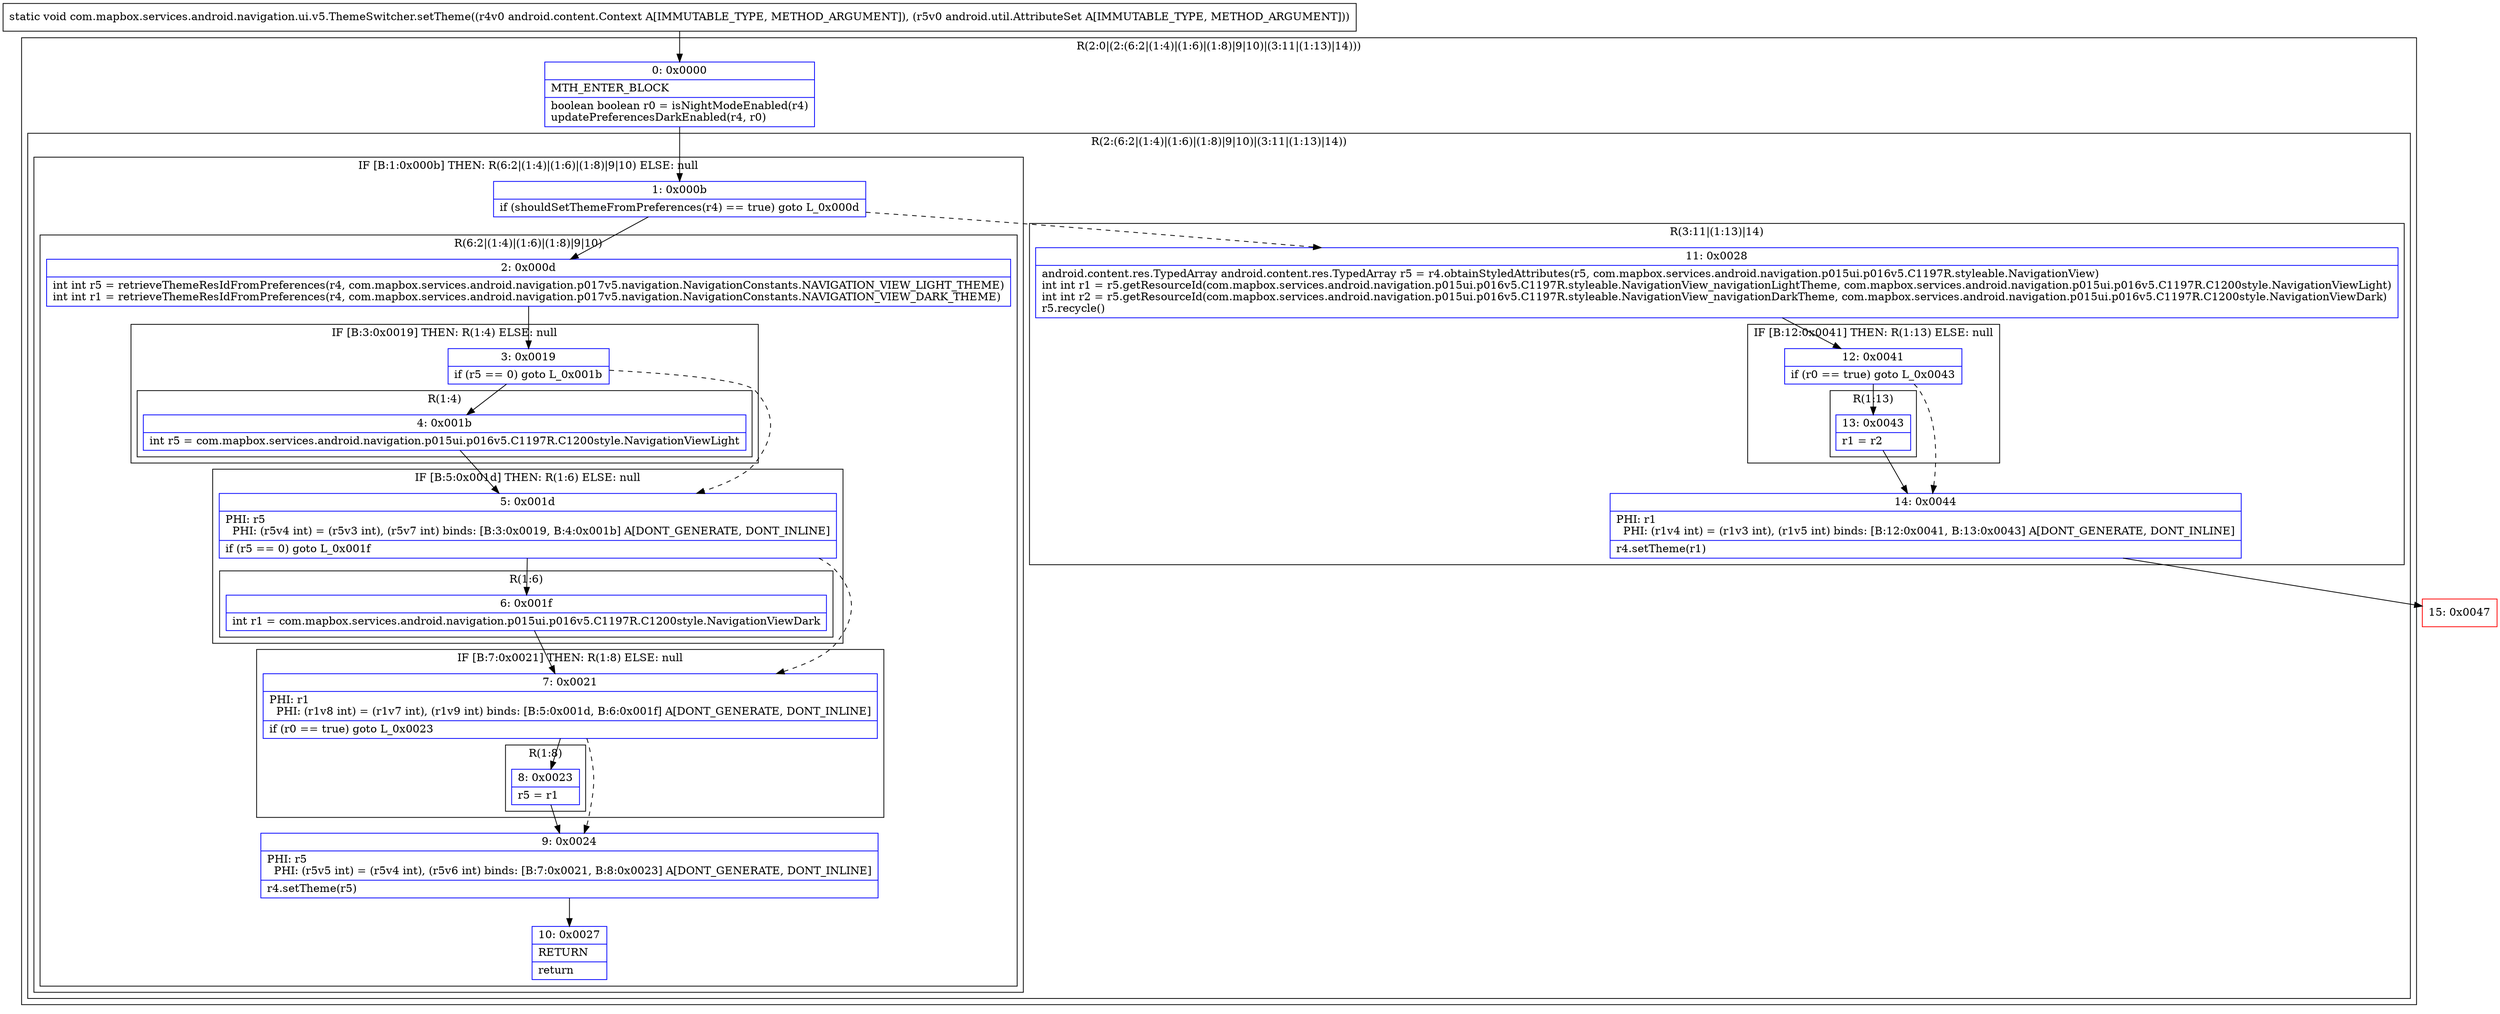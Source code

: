 digraph "CFG forcom.mapbox.services.android.navigation.ui.v5.ThemeSwitcher.setTheme(Landroid\/content\/Context;Landroid\/util\/AttributeSet;)V" {
subgraph cluster_Region_216596796 {
label = "R(2:0|(2:(6:2|(1:4)|(1:6)|(1:8)|9|10)|(3:11|(1:13)|14)))";
node [shape=record,color=blue];
Node_0 [shape=record,label="{0\:\ 0x0000|MTH_ENTER_BLOCK\l|boolean boolean r0 = isNightModeEnabled(r4)\lupdatePreferencesDarkEnabled(r4, r0)\l}"];
subgraph cluster_Region_2057632678 {
label = "R(2:(6:2|(1:4)|(1:6)|(1:8)|9|10)|(3:11|(1:13)|14))";
node [shape=record,color=blue];
subgraph cluster_IfRegion_158238351 {
label = "IF [B:1:0x000b] THEN: R(6:2|(1:4)|(1:6)|(1:8)|9|10) ELSE: null";
node [shape=record,color=blue];
Node_1 [shape=record,label="{1\:\ 0x000b|if (shouldSetThemeFromPreferences(r4) == true) goto L_0x000d\l}"];
subgraph cluster_Region_1958390614 {
label = "R(6:2|(1:4)|(1:6)|(1:8)|9|10)";
node [shape=record,color=blue];
Node_2 [shape=record,label="{2\:\ 0x000d|int int r5 = retrieveThemeResIdFromPreferences(r4, com.mapbox.services.android.navigation.p017v5.navigation.NavigationConstants.NAVIGATION_VIEW_LIGHT_THEME)\lint int r1 = retrieveThemeResIdFromPreferences(r4, com.mapbox.services.android.navigation.p017v5.navigation.NavigationConstants.NAVIGATION_VIEW_DARK_THEME)\l}"];
subgraph cluster_IfRegion_678761306 {
label = "IF [B:3:0x0019] THEN: R(1:4) ELSE: null";
node [shape=record,color=blue];
Node_3 [shape=record,label="{3\:\ 0x0019|if (r5 == 0) goto L_0x001b\l}"];
subgraph cluster_Region_1236780803 {
label = "R(1:4)";
node [shape=record,color=blue];
Node_4 [shape=record,label="{4\:\ 0x001b|int r5 = com.mapbox.services.android.navigation.p015ui.p016v5.C1197R.C1200style.NavigationViewLight\l}"];
}
}
subgraph cluster_IfRegion_162856217 {
label = "IF [B:5:0x001d] THEN: R(1:6) ELSE: null";
node [shape=record,color=blue];
Node_5 [shape=record,label="{5\:\ 0x001d|PHI: r5 \l  PHI: (r5v4 int) = (r5v3 int), (r5v7 int) binds: [B:3:0x0019, B:4:0x001b] A[DONT_GENERATE, DONT_INLINE]\l|if (r5 == 0) goto L_0x001f\l}"];
subgraph cluster_Region_1863984519 {
label = "R(1:6)";
node [shape=record,color=blue];
Node_6 [shape=record,label="{6\:\ 0x001f|int r1 = com.mapbox.services.android.navigation.p015ui.p016v5.C1197R.C1200style.NavigationViewDark\l}"];
}
}
subgraph cluster_IfRegion_1300788720 {
label = "IF [B:7:0x0021] THEN: R(1:8) ELSE: null";
node [shape=record,color=blue];
Node_7 [shape=record,label="{7\:\ 0x0021|PHI: r1 \l  PHI: (r1v8 int) = (r1v7 int), (r1v9 int) binds: [B:5:0x001d, B:6:0x001f] A[DONT_GENERATE, DONT_INLINE]\l|if (r0 == true) goto L_0x0023\l}"];
subgraph cluster_Region_1283803561 {
label = "R(1:8)";
node [shape=record,color=blue];
Node_8 [shape=record,label="{8\:\ 0x0023|r5 = r1\l}"];
}
}
Node_9 [shape=record,label="{9\:\ 0x0024|PHI: r5 \l  PHI: (r5v5 int) = (r5v4 int), (r5v6 int) binds: [B:7:0x0021, B:8:0x0023] A[DONT_GENERATE, DONT_INLINE]\l|r4.setTheme(r5)\l}"];
Node_10 [shape=record,label="{10\:\ 0x0027|RETURN\l|return\l}"];
}
}
subgraph cluster_Region_1052205066 {
label = "R(3:11|(1:13)|14)";
node [shape=record,color=blue];
Node_11 [shape=record,label="{11\:\ 0x0028|android.content.res.TypedArray android.content.res.TypedArray r5 = r4.obtainStyledAttributes(r5, com.mapbox.services.android.navigation.p015ui.p016v5.C1197R.styleable.NavigationView)\lint int r1 = r5.getResourceId(com.mapbox.services.android.navigation.p015ui.p016v5.C1197R.styleable.NavigationView_navigationLightTheme, com.mapbox.services.android.navigation.p015ui.p016v5.C1197R.C1200style.NavigationViewLight)\lint int r2 = r5.getResourceId(com.mapbox.services.android.navigation.p015ui.p016v5.C1197R.styleable.NavigationView_navigationDarkTheme, com.mapbox.services.android.navigation.p015ui.p016v5.C1197R.C1200style.NavigationViewDark)\lr5.recycle()\l}"];
subgraph cluster_IfRegion_1201660691 {
label = "IF [B:12:0x0041] THEN: R(1:13) ELSE: null";
node [shape=record,color=blue];
Node_12 [shape=record,label="{12\:\ 0x0041|if (r0 == true) goto L_0x0043\l}"];
subgraph cluster_Region_2056480257 {
label = "R(1:13)";
node [shape=record,color=blue];
Node_13 [shape=record,label="{13\:\ 0x0043|r1 = r2\l}"];
}
}
Node_14 [shape=record,label="{14\:\ 0x0044|PHI: r1 \l  PHI: (r1v4 int) = (r1v3 int), (r1v5 int) binds: [B:12:0x0041, B:13:0x0043] A[DONT_GENERATE, DONT_INLINE]\l|r4.setTheme(r1)\l}"];
}
}
}
Node_15 [shape=record,color=red,label="{15\:\ 0x0047}"];
MethodNode[shape=record,label="{static void com.mapbox.services.android.navigation.ui.v5.ThemeSwitcher.setTheme((r4v0 android.content.Context A[IMMUTABLE_TYPE, METHOD_ARGUMENT]), (r5v0 android.util.AttributeSet A[IMMUTABLE_TYPE, METHOD_ARGUMENT])) }"];
MethodNode -> Node_0;
Node_0 -> Node_1;
Node_1 -> Node_2;
Node_1 -> Node_11[style=dashed];
Node_2 -> Node_3;
Node_3 -> Node_4;
Node_3 -> Node_5[style=dashed];
Node_4 -> Node_5;
Node_5 -> Node_6;
Node_5 -> Node_7[style=dashed];
Node_6 -> Node_7;
Node_7 -> Node_8;
Node_7 -> Node_9[style=dashed];
Node_8 -> Node_9;
Node_9 -> Node_10;
Node_11 -> Node_12;
Node_12 -> Node_13;
Node_12 -> Node_14[style=dashed];
Node_13 -> Node_14;
Node_14 -> Node_15;
}

